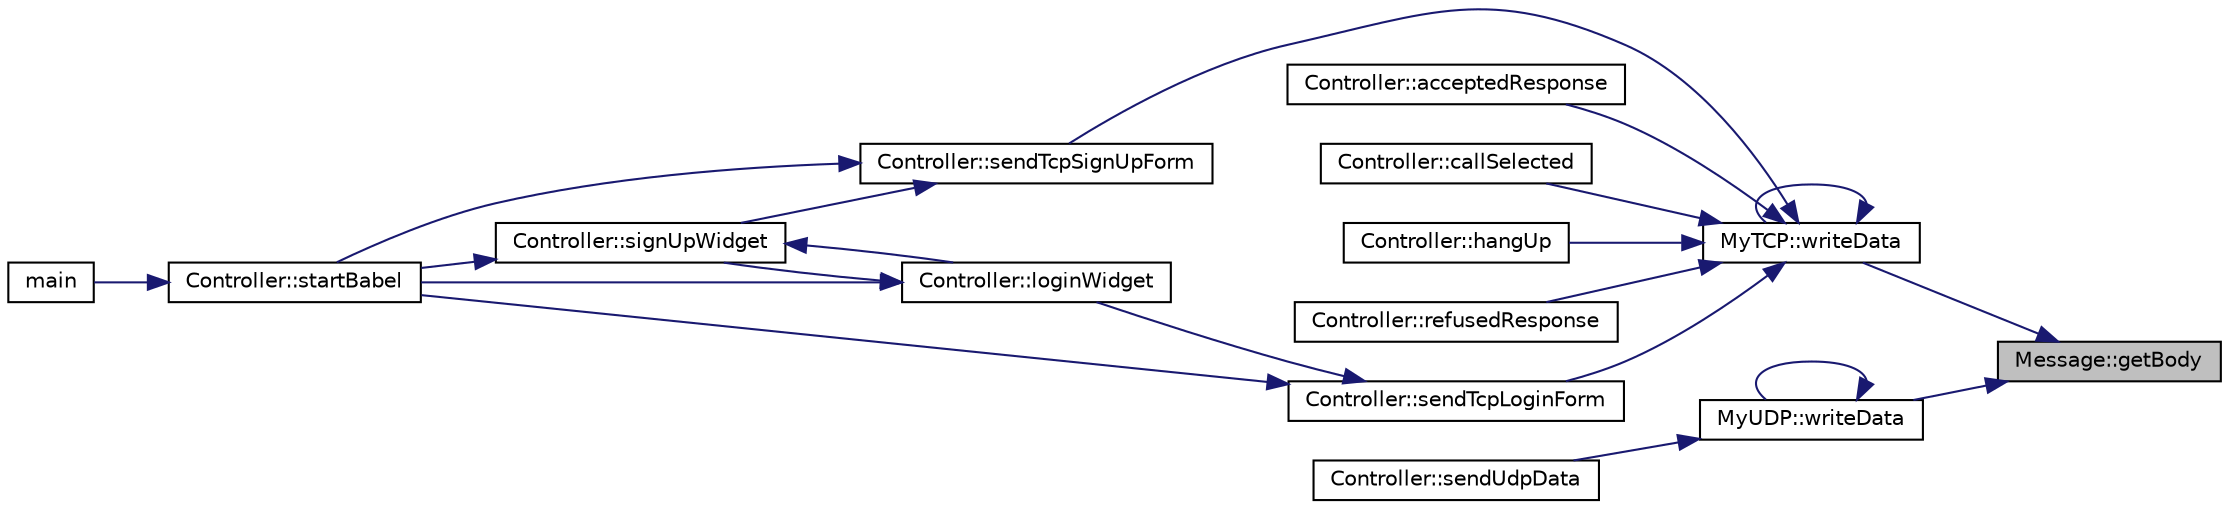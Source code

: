 digraph "Message::getBody"
{
 // LATEX_PDF_SIZE
  edge [fontname="Helvetica",fontsize="10",labelfontname="Helvetica",labelfontsize="10"];
  node [fontname="Helvetica",fontsize="10",shape=record];
  rankdir="RL";
  Node1 [label="Message::getBody",height=0.2,width=0.4,color="black", fillcolor="grey75", style="filled", fontcolor="black",tooltip=" "];
  Node1 -> Node2 [dir="back",color="midnightblue",fontsize="10",style="solid"];
  Node2 [label="MyTCP::writeData",height=0.2,width=0.4,color="black", fillcolor="white", style="filled",URL="$classMyTCP.html#a7b04a06771140f1a3cf94c8b6b36b572",tooltip=" "];
  Node2 -> Node3 [dir="back",color="midnightblue",fontsize="10",style="solid"];
  Node3 [label="Controller::acceptedResponse",height=0.2,width=0.4,color="black", fillcolor="white", style="filled",URL="$classController.html#a115e3e0977b504fe917c444895730514",tooltip=" "];
  Node2 -> Node4 [dir="back",color="midnightblue",fontsize="10",style="solid"];
  Node4 [label="Controller::callSelected",height=0.2,width=0.4,color="black", fillcolor="white", style="filled",URL="$classController.html#a219a0adb1074b601555b5c518b7d1a3a",tooltip=" "];
  Node2 -> Node5 [dir="back",color="midnightblue",fontsize="10",style="solid"];
  Node5 [label="Controller::hangUp",height=0.2,width=0.4,color="black", fillcolor="white", style="filled",URL="$classController.html#a65e832b2356281e8bdc644e50fda4d28",tooltip=" "];
  Node2 -> Node6 [dir="back",color="midnightblue",fontsize="10",style="solid"];
  Node6 [label="Controller::refusedResponse",height=0.2,width=0.4,color="black", fillcolor="white", style="filled",URL="$classController.html#a089b114cd4e9e6cbf5c972dc50ead530",tooltip=" "];
  Node2 -> Node7 [dir="back",color="midnightblue",fontsize="10",style="solid"];
  Node7 [label="Controller::sendTcpLoginForm",height=0.2,width=0.4,color="black", fillcolor="white", style="filled",URL="$classController.html#a0156e1502789036ac8ab31a2f309fe19",tooltip=" "];
  Node7 -> Node8 [dir="back",color="midnightblue",fontsize="10",style="solid"];
  Node8 [label="Controller::loginWidget",height=0.2,width=0.4,color="black", fillcolor="white", style="filled",URL="$classController.html#af68c8ab6e09982d93f1a7bf88646d2ec",tooltip=" "];
  Node8 -> Node9 [dir="back",color="midnightblue",fontsize="10",style="solid"];
  Node9 [label="Controller::signUpWidget",height=0.2,width=0.4,color="black", fillcolor="white", style="filled",URL="$classController.html#ae70620b038939e79ab4657f1a0728d84",tooltip=" "];
  Node9 -> Node8 [dir="back",color="midnightblue",fontsize="10",style="solid"];
  Node9 -> Node10 [dir="back",color="midnightblue",fontsize="10",style="solid"];
  Node10 [label="Controller::startBabel",height=0.2,width=0.4,color="black", fillcolor="white", style="filled",URL="$classController.html#acff084ea54b3982435003fbe6da340ea",tooltip=" "];
  Node10 -> Node11 [dir="back",color="midnightblue",fontsize="10",style="solid"];
  Node11 [label="main",height=0.2,width=0.4,color="black", fillcolor="white", style="filled",URL="$client_2main_8cpp.html#a0ddf1224851353fc92bfbff6f499fa97",tooltip=" "];
  Node8 -> Node10 [dir="back",color="midnightblue",fontsize="10",style="solid"];
  Node7 -> Node10 [dir="back",color="midnightblue",fontsize="10",style="solid"];
  Node2 -> Node12 [dir="back",color="midnightblue",fontsize="10",style="solid"];
  Node12 [label="Controller::sendTcpSignUpForm",height=0.2,width=0.4,color="black", fillcolor="white", style="filled",URL="$classController.html#aaee6fc089bd71645b400793cbdc8f18b",tooltip=" "];
  Node12 -> Node9 [dir="back",color="midnightblue",fontsize="10",style="solid"];
  Node12 -> Node10 [dir="back",color="midnightblue",fontsize="10",style="solid"];
  Node2 -> Node2 [dir="back",color="midnightblue",fontsize="10",style="solid"];
  Node1 -> Node13 [dir="back",color="midnightblue",fontsize="10",style="solid"];
  Node13 [label="MyUDP::writeData",height=0.2,width=0.4,color="black", fillcolor="white", style="filled",URL="$classMyUDP.html#a43e3d8b2daaf9d23198f40762bdb2196",tooltip=" "];
  Node13 -> Node14 [dir="back",color="midnightblue",fontsize="10",style="solid"];
  Node14 [label="Controller::sendUdpData",height=0.2,width=0.4,color="black", fillcolor="white", style="filled",URL="$classController.html#a349b17eb2f784ae63722c40d6503d761",tooltip=" "];
  Node13 -> Node13 [dir="back",color="midnightblue",fontsize="10",style="solid"];
}
